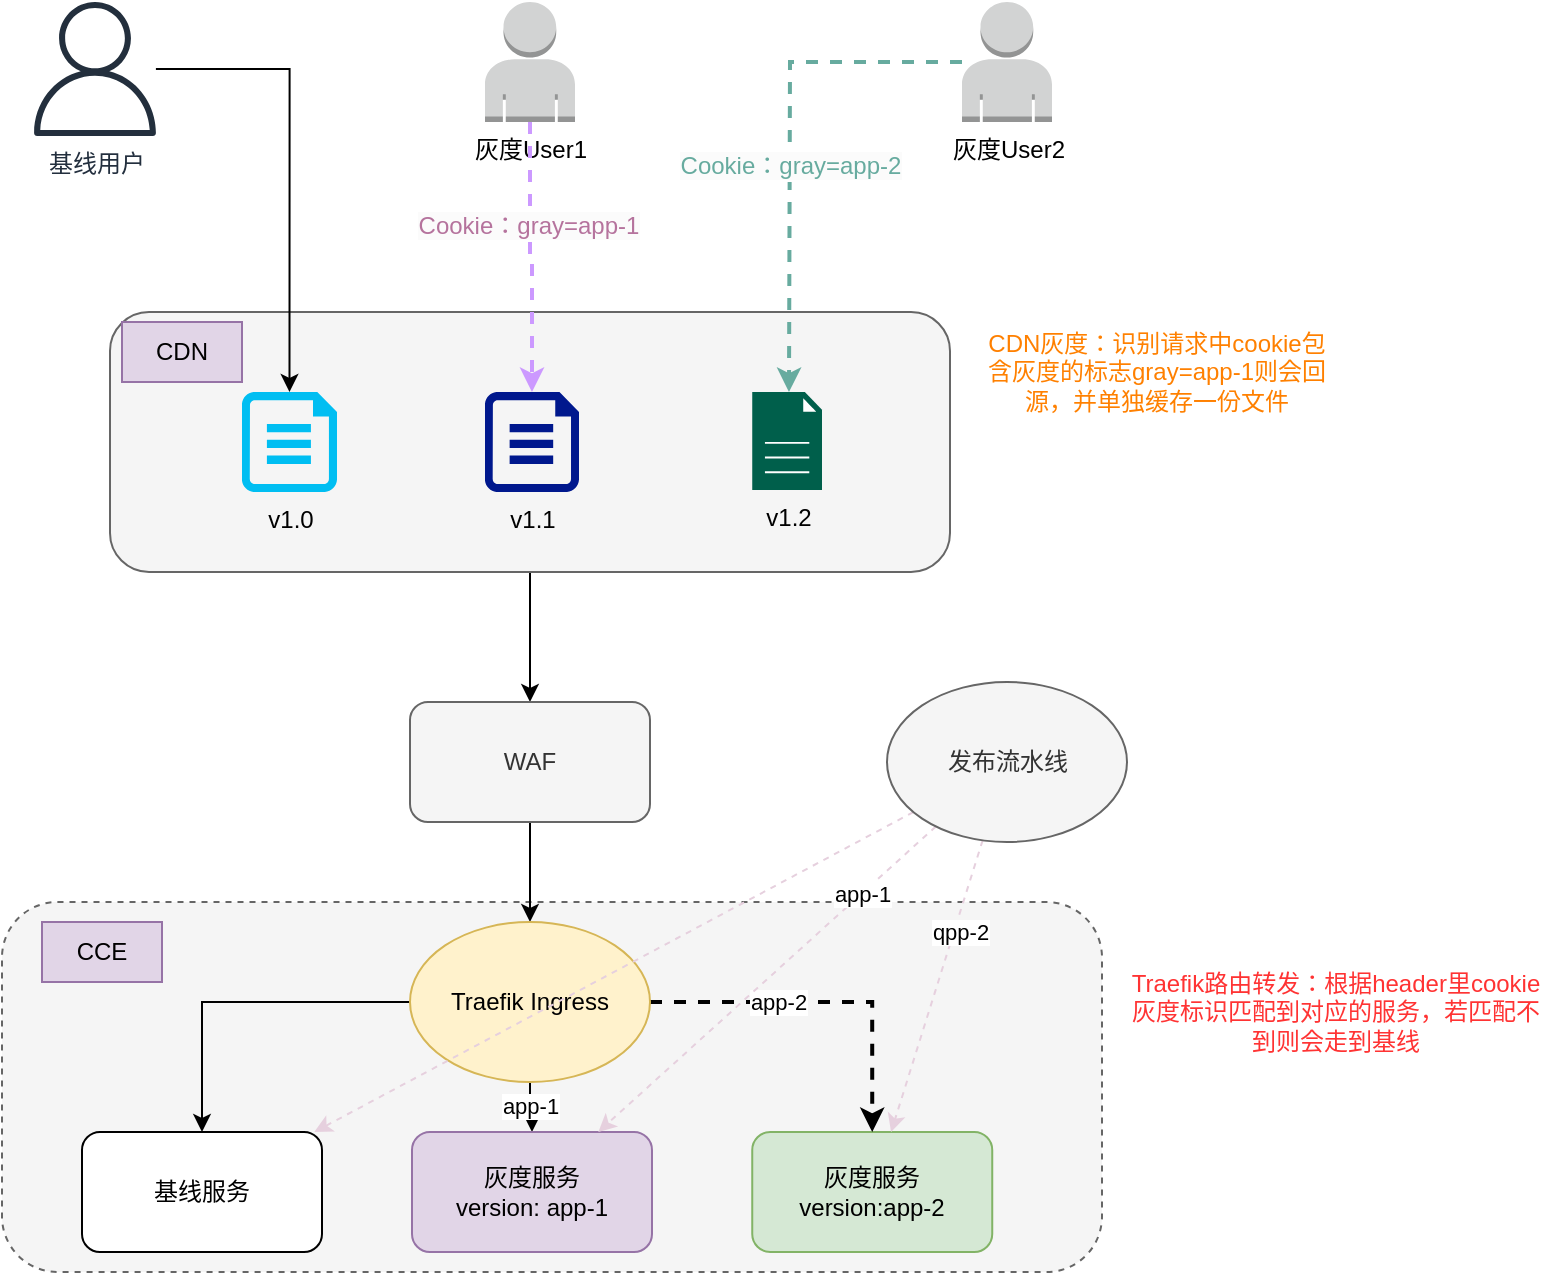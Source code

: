 <mxfile version="24.1.0" type="github">
  <diagram name="Page-1" id="uXQtC20ATKK_SjKrHWGS">
    <mxGraphModel dx="954" dy="524" grid="1" gridSize="10" guides="1" tooltips="1" connect="1" arrows="1" fold="1" page="1" pageScale="1" pageWidth="850" pageHeight="1100" math="0" shadow="0">
      <root>
        <mxCell id="0" />
        <mxCell id="1" parent="0" />
        <mxCell id="tP9XwKi7IRzMbOSDm6fp-48" value="" style="rounded=1;whiteSpace=wrap;html=1;dashed=1;fillColor=#f5f5f5;fontColor=#333333;strokeColor=#666666;" vertex="1" parent="1">
          <mxGeometry x="80" y="490" width="550" height="185" as="geometry" />
        </mxCell>
        <mxCell id="tP9XwKi7IRzMbOSDm6fp-83" style="edgeStyle=orthogonalEdgeStyle;rounded=0;orthogonalLoop=1;jettySize=auto;html=1;" edge="1" parent="1" source="tP9XwKi7IRzMbOSDm6fp-22" target="tP9XwKi7IRzMbOSDm6fp-16">
          <mxGeometry relative="1" as="geometry" />
        </mxCell>
        <mxCell id="tP9XwKi7IRzMbOSDm6fp-22" value="" style="rounded=1;whiteSpace=wrap;html=1;fillColor=#f5f5f5;fontColor=#333333;strokeColor=#666666;" vertex="1" parent="1">
          <mxGeometry x="134" y="195" width="420" height="130" as="geometry" />
        </mxCell>
        <mxCell id="tP9XwKi7IRzMbOSDm6fp-5" value="灰度User1&lt;div&gt;&lt;br&gt;&lt;/div&gt;" style="outlineConnect=0;dashed=0;verticalLabelPosition=bottom;verticalAlign=top;align=center;html=1;shape=mxgraph.aws3.user;fillColor=#D2D3D3;gradientColor=none;" vertex="1" parent="1">
          <mxGeometry x="321.5" y="40" width="45" height="60" as="geometry" />
        </mxCell>
        <mxCell id="tP9XwKi7IRzMbOSDm6fp-13" value="v1.0" style="verticalLabelPosition=bottom;html=1;verticalAlign=top;align=center;strokeColor=none;fillColor=#00BEF2;shape=mxgraph.azure.cloud_services_configuration_file;pointerEvents=1;" vertex="1" parent="1">
          <mxGeometry x="200" y="235" width="47.5" height="50" as="geometry" />
        </mxCell>
        <mxCell id="tP9XwKi7IRzMbOSDm6fp-73" style="edgeStyle=orthogonalEdgeStyle;rounded=0;orthogonalLoop=1;jettySize=auto;html=1;" edge="1" parent="1" source="tP9XwKi7IRzMbOSDm6fp-16" target="tP9XwKi7IRzMbOSDm6fp-70">
          <mxGeometry relative="1" as="geometry" />
        </mxCell>
        <mxCell id="tP9XwKi7IRzMbOSDm6fp-16" value="WAF" style="rounded=1;whiteSpace=wrap;html=1;fillColor=#f5f5f5;fontColor=#333333;strokeColor=#666666;" vertex="1" parent="1">
          <mxGeometry x="284" y="390" width="120" height="60" as="geometry" />
        </mxCell>
        <mxCell id="tP9XwKi7IRzMbOSDm6fp-21" value="v1.1" style="sketch=0;aspect=fixed;pointerEvents=1;shadow=0;dashed=0;html=1;strokeColor=none;labelPosition=center;verticalLabelPosition=bottom;verticalAlign=top;align=center;fillColor=#00188D;shape=mxgraph.azure.file" vertex="1" parent="1">
          <mxGeometry x="321.5" y="235" width="47" height="50" as="geometry" />
        </mxCell>
        <mxCell id="tP9XwKi7IRzMbOSDm6fp-30" value="CDN" style="text;html=1;align=center;verticalAlign=middle;whiteSpace=wrap;rounded=0;fillColor=#e1d5e7;strokeColor=#9673a6;" vertex="1" parent="1">
          <mxGeometry x="140" y="200" width="60" height="30" as="geometry" />
        </mxCell>
        <mxCell id="tP9XwKi7IRzMbOSDm6fp-34" value="基线服务" style="rounded=1;whiteSpace=wrap;html=1;" vertex="1" parent="1">
          <mxGeometry x="120" y="605" width="120" height="60" as="geometry" />
        </mxCell>
        <mxCell id="tP9XwKi7IRzMbOSDm6fp-35" value="灰度服务&lt;div&gt;version:app-2&lt;/div&gt;" style="rounded=1;whiteSpace=wrap;html=1;fillColor=#d5e8d4;strokeColor=#82b366;" vertex="1" parent="1">
          <mxGeometry x="455.12" y="605" width="120" height="60" as="geometry" />
        </mxCell>
        <mxCell id="tP9XwKi7IRzMbOSDm6fp-41" value="基线用户" style="sketch=0;outlineConnect=0;fontColor=#232F3E;gradientColor=none;fillColor=#232F3D;strokeColor=none;dashed=0;verticalLabelPosition=bottom;verticalAlign=top;align=center;html=1;fontSize=12;fontStyle=0;aspect=fixed;pointerEvents=1;shape=mxgraph.aws4.user;" vertex="1" parent="1">
          <mxGeometry x="93" y="40" width="67" height="67" as="geometry" />
        </mxCell>
        <mxCell id="tP9XwKi7IRzMbOSDm6fp-53" value="CCE" style="text;html=1;align=center;verticalAlign=middle;whiteSpace=wrap;rounded=0;fillColor=#e1d5e7;strokeColor=#9673a6;" vertex="1" parent="1">
          <mxGeometry x="100" y="500" width="60" height="30" as="geometry" />
        </mxCell>
        <mxCell id="tP9XwKi7IRzMbOSDm6fp-71" style="edgeStyle=orthogonalEdgeStyle;rounded=0;orthogonalLoop=1;jettySize=auto;html=1;" edge="1" parent="1" source="tP9XwKi7IRzMbOSDm6fp-70" target="tP9XwKi7IRzMbOSDm6fp-34">
          <mxGeometry relative="1" as="geometry" />
        </mxCell>
        <mxCell id="tP9XwKi7IRzMbOSDm6fp-72" style="edgeStyle=orthogonalEdgeStyle;rounded=0;orthogonalLoop=1;jettySize=auto;html=1;entryX=0.5;entryY=0;entryDx=0;entryDy=0;dashed=1;strokeWidth=2;" edge="1" parent="1" source="tP9XwKi7IRzMbOSDm6fp-70" target="tP9XwKi7IRzMbOSDm6fp-35">
          <mxGeometry relative="1" as="geometry" />
        </mxCell>
        <mxCell id="tP9XwKi7IRzMbOSDm6fp-74" value="app-2" style="edgeLabel;html=1;align=center;verticalAlign=middle;resizable=0;points=[];" vertex="1" connectable="0" parent="tP9XwKi7IRzMbOSDm6fp-72">
          <mxGeometry x="-0.271" y="1" relative="1" as="geometry">
            <mxPoint y="1" as="offset" />
          </mxGeometry>
        </mxCell>
        <mxCell id="tP9XwKi7IRzMbOSDm6fp-85" style="edgeStyle=orthogonalEdgeStyle;rounded=0;orthogonalLoop=1;jettySize=auto;html=1;entryX=0.5;entryY=0;entryDx=0;entryDy=0;" edge="1" parent="1" source="tP9XwKi7IRzMbOSDm6fp-70" target="tP9XwKi7IRzMbOSDm6fp-84">
          <mxGeometry relative="1" as="geometry" />
        </mxCell>
        <mxCell id="tP9XwKi7IRzMbOSDm6fp-86" value="app-1" style="edgeLabel;html=1;align=center;verticalAlign=middle;resizable=0;points=[];" vertex="1" connectable="0" parent="tP9XwKi7IRzMbOSDm6fp-85">
          <mxGeometry x="-0.077" relative="1" as="geometry">
            <mxPoint as="offset" />
          </mxGeometry>
        </mxCell>
        <mxCell id="tP9XwKi7IRzMbOSDm6fp-70" value="Traefik Ingress" style="ellipse;whiteSpace=wrap;html=1;fillColor=#fff2cc;strokeColor=#d6b656;" vertex="1" parent="1">
          <mxGeometry x="284" y="500" width="120" height="80" as="geometry" />
        </mxCell>
        <mxCell id="tP9XwKi7IRzMbOSDm6fp-76" value="灰度User2&lt;div&gt;&lt;br&gt;&lt;/div&gt;" style="outlineConnect=0;dashed=0;verticalLabelPosition=bottom;verticalAlign=top;align=center;html=1;shape=mxgraph.aws3.user;fillColor=#D2D3D3;gradientColor=none;" vertex="1" parent="1">
          <mxGeometry x="560" y="40" width="45" height="60" as="geometry" />
        </mxCell>
        <mxCell id="tP9XwKi7IRzMbOSDm6fp-77" style="edgeStyle=orthogonalEdgeStyle;rounded=0;orthogonalLoop=1;jettySize=auto;html=1;entryX=0.5;entryY=0;entryDx=0;entryDy=0;entryPerimeter=0;" edge="1" parent="1" source="tP9XwKi7IRzMbOSDm6fp-41" target="tP9XwKi7IRzMbOSDm6fp-13">
          <mxGeometry relative="1" as="geometry" />
        </mxCell>
        <mxCell id="tP9XwKi7IRzMbOSDm6fp-80" style="edgeStyle=orthogonalEdgeStyle;rounded=0;orthogonalLoop=1;jettySize=auto;html=1;entryX=0.5;entryY=0;entryDx=0;entryDy=0;entryPerimeter=0;dashed=1;strokeColor=#CC99FF;strokeWidth=2;" edge="1" parent="1" source="tP9XwKi7IRzMbOSDm6fp-5" target="tP9XwKi7IRzMbOSDm6fp-21">
          <mxGeometry relative="1" as="geometry" />
        </mxCell>
        <mxCell id="tP9XwKi7IRzMbOSDm6fp-89" value="&lt;span style=&quot;color: rgb(181, 115, 157); font-size: 12px; background-color: rgb(251, 251, 251);&quot;&gt;Cookie：gray=app-1&lt;/span&gt;" style="edgeLabel;html=1;align=center;verticalAlign=middle;resizable=0;points=[];" vertex="1" connectable="0" parent="tP9XwKi7IRzMbOSDm6fp-80">
          <mxGeometry x="-0.244" y="-1" relative="1" as="geometry">
            <mxPoint as="offset" />
          </mxGeometry>
        </mxCell>
        <mxCell id="tP9XwKi7IRzMbOSDm6fp-81" style="edgeStyle=orthogonalEdgeStyle;rounded=0;orthogonalLoop=1;jettySize=auto;html=1;entryX=0.5;entryY=0;entryDx=0;entryDy=0;entryPerimeter=0;dashed=1;strokeColor=#67AB9F;strokeWidth=2;" edge="1" parent="1" source="tP9XwKi7IRzMbOSDm6fp-76">
          <mxGeometry relative="1" as="geometry">
            <mxPoint x="473.5" y="235" as="targetPoint" />
          </mxGeometry>
        </mxCell>
        <mxCell id="tP9XwKi7IRzMbOSDm6fp-88" value="&lt;span style=&quot;color: rgb(103, 171, 159); font-size: 12px; background-color: rgb(251, 251, 251);&quot;&gt;Cookie：gray=app-2&lt;/span&gt;" style="edgeLabel;html=1;align=center;verticalAlign=middle;resizable=0;points=[];" vertex="1" connectable="0" parent="tP9XwKi7IRzMbOSDm6fp-81">
          <mxGeometry x="0.1" relative="1" as="geometry">
            <mxPoint as="offset" />
          </mxGeometry>
        </mxCell>
        <mxCell id="tP9XwKi7IRzMbOSDm6fp-82" value="v1.2" style="sketch=0;pointerEvents=1;shadow=0;dashed=0;html=1;strokeColor=none;fillColor=#005F4B;labelPosition=center;verticalLabelPosition=bottom;verticalAlign=top;align=center;outlineConnect=0;shape=mxgraph.veeam2.file;" vertex="1" parent="1">
          <mxGeometry x="455.12" y="235" width="34.88" height="49" as="geometry" />
        </mxCell>
        <mxCell id="tP9XwKi7IRzMbOSDm6fp-84" value="灰度服务&lt;div&gt;version: app-1&lt;/div&gt;" style="rounded=1;whiteSpace=wrap;html=1;fillColor=#e1d5e7;strokeColor=#9673a6;" vertex="1" parent="1">
          <mxGeometry x="285" y="605" width="120" height="60" as="geometry" />
        </mxCell>
        <mxCell id="tP9XwKi7IRzMbOSDm6fp-92" style="rounded=0;orthogonalLoop=1;jettySize=auto;html=1;strokeColor=none;" edge="1" parent="1" source="tP9XwKi7IRzMbOSDm6fp-91" target="tP9XwKi7IRzMbOSDm6fp-34">
          <mxGeometry relative="1" as="geometry" />
        </mxCell>
        <mxCell id="tP9XwKi7IRzMbOSDm6fp-93" style="rounded=0;orthogonalLoop=1;jettySize=auto;html=1;dashed=1;strokeColor=#E6D0DE;" edge="1" parent="1" source="tP9XwKi7IRzMbOSDm6fp-91" target="tP9XwKi7IRzMbOSDm6fp-34">
          <mxGeometry relative="1" as="geometry" />
        </mxCell>
        <mxCell id="tP9XwKi7IRzMbOSDm6fp-94" style="rounded=0;orthogonalLoop=1;jettySize=auto;html=1;dashed=1;strokeColor=#E6D0DE;" edge="1" parent="1" source="tP9XwKi7IRzMbOSDm6fp-91" target="tP9XwKi7IRzMbOSDm6fp-84">
          <mxGeometry relative="1" as="geometry" />
        </mxCell>
        <mxCell id="tP9XwKi7IRzMbOSDm6fp-96" value="app-1" style="edgeLabel;html=1;align=center;verticalAlign=middle;resizable=0;points=[];" vertex="1" connectable="0" parent="tP9XwKi7IRzMbOSDm6fp-94">
          <mxGeometry x="-0.561" relative="1" as="geometry">
            <mxPoint as="offset" />
          </mxGeometry>
        </mxCell>
        <mxCell id="tP9XwKi7IRzMbOSDm6fp-95" style="rounded=0;orthogonalLoop=1;jettySize=auto;html=1;dashed=1;strokeColor=#E6D0DE;" edge="1" parent="1" source="tP9XwKi7IRzMbOSDm6fp-91" target="tP9XwKi7IRzMbOSDm6fp-35">
          <mxGeometry relative="1" as="geometry" />
        </mxCell>
        <mxCell id="tP9XwKi7IRzMbOSDm6fp-97" value="qpp-2" style="edgeLabel;html=1;align=center;verticalAlign=middle;resizable=0;points=[];" vertex="1" connectable="0" parent="tP9XwKi7IRzMbOSDm6fp-95">
          <mxGeometry x="-0.389" y="2" relative="1" as="geometry">
            <mxPoint y="1" as="offset" />
          </mxGeometry>
        </mxCell>
        <mxCell id="tP9XwKi7IRzMbOSDm6fp-91" value="发布流水线" style="ellipse;whiteSpace=wrap;html=1;fillColor=#f5f5f5;strokeColor=#666666;fontColor=#333333;" vertex="1" parent="1">
          <mxGeometry x="522.5" y="380" width="120" height="80" as="geometry" />
        </mxCell>
        <mxCell id="tP9XwKi7IRzMbOSDm6fp-99" value="&lt;font color=&quot;#ff8000&quot;&gt;CDN灰度：识别请求中cookie包含灰度的标志gray=app-1则会回源，并单独缓存一份文件&lt;/font&gt;" style="text;html=1;align=center;verticalAlign=middle;whiteSpace=wrap;rounded=0;" vertex="1" parent="1">
          <mxGeometry x="570" y="210" width="175" height="30" as="geometry" />
        </mxCell>
        <mxCell id="tP9XwKi7IRzMbOSDm6fp-103" value="&lt;font color=&quot;#ff3333&quot;&gt;Traefik路由转发：根据header里cookie灰度标识匹配到对应的服务，若匹配不到则会走到基线&lt;/font&gt;" style="text;html=1;align=center;verticalAlign=middle;whiteSpace=wrap;rounded=0;" vertex="1" parent="1">
          <mxGeometry x="642.5" y="510" width="207.5" height="70" as="geometry" />
        </mxCell>
      </root>
    </mxGraphModel>
  </diagram>
</mxfile>
